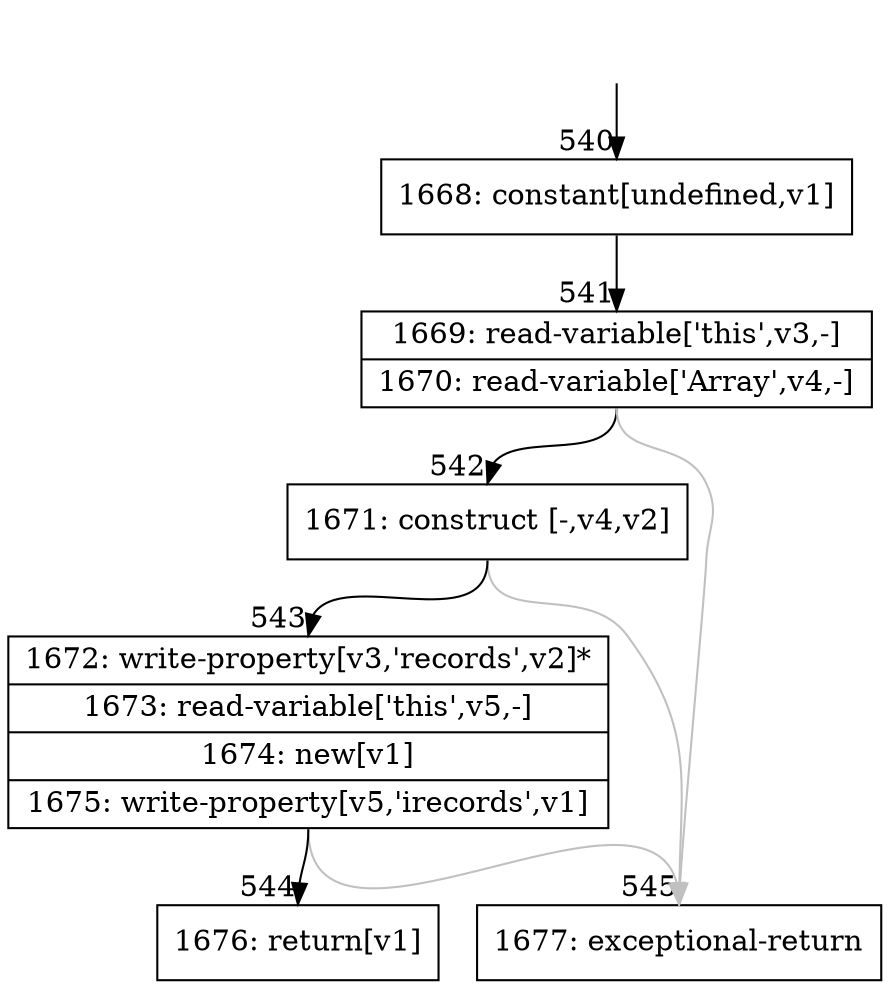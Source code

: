 digraph {
rankdir="TD"
BB_entry47[shape=none,label=""];
BB_entry47 -> BB540 [tailport=s, headport=n, headlabel="    540"]
BB540 [shape=record label="{1668: constant[undefined,v1]}" ] 
BB540 -> BB541 [tailport=s, headport=n, headlabel="      541"]
BB541 [shape=record label="{1669: read-variable['this',v3,-]|1670: read-variable['Array',v4,-]}" ] 
BB541 -> BB542 [tailport=s, headport=n, headlabel="      542"]
BB541 -> BB545 [tailport=s, headport=n, color=gray, headlabel="      545"]
BB542 [shape=record label="{1671: construct [-,v4,v2]}" ] 
BB542 -> BB543 [tailport=s, headport=n, headlabel="      543"]
BB542 -> BB545 [tailport=s, headport=n, color=gray]
BB543 [shape=record label="{1672: write-property[v3,'records',v2]*|1673: read-variable['this',v5,-]|1674: new[v1]|1675: write-property[v5,'irecords',v1]}" ] 
BB543 -> BB544 [tailport=s, headport=n, headlabel="      544"]
BB543 -> BB545 [tailport=s, headport=n, color=gray]
BB544 [shape=record label="{1676: return[v1]}" ] 
BB545 [shape=record label="{1677: exceptional-return}" ] 
//#$~ 453
}
